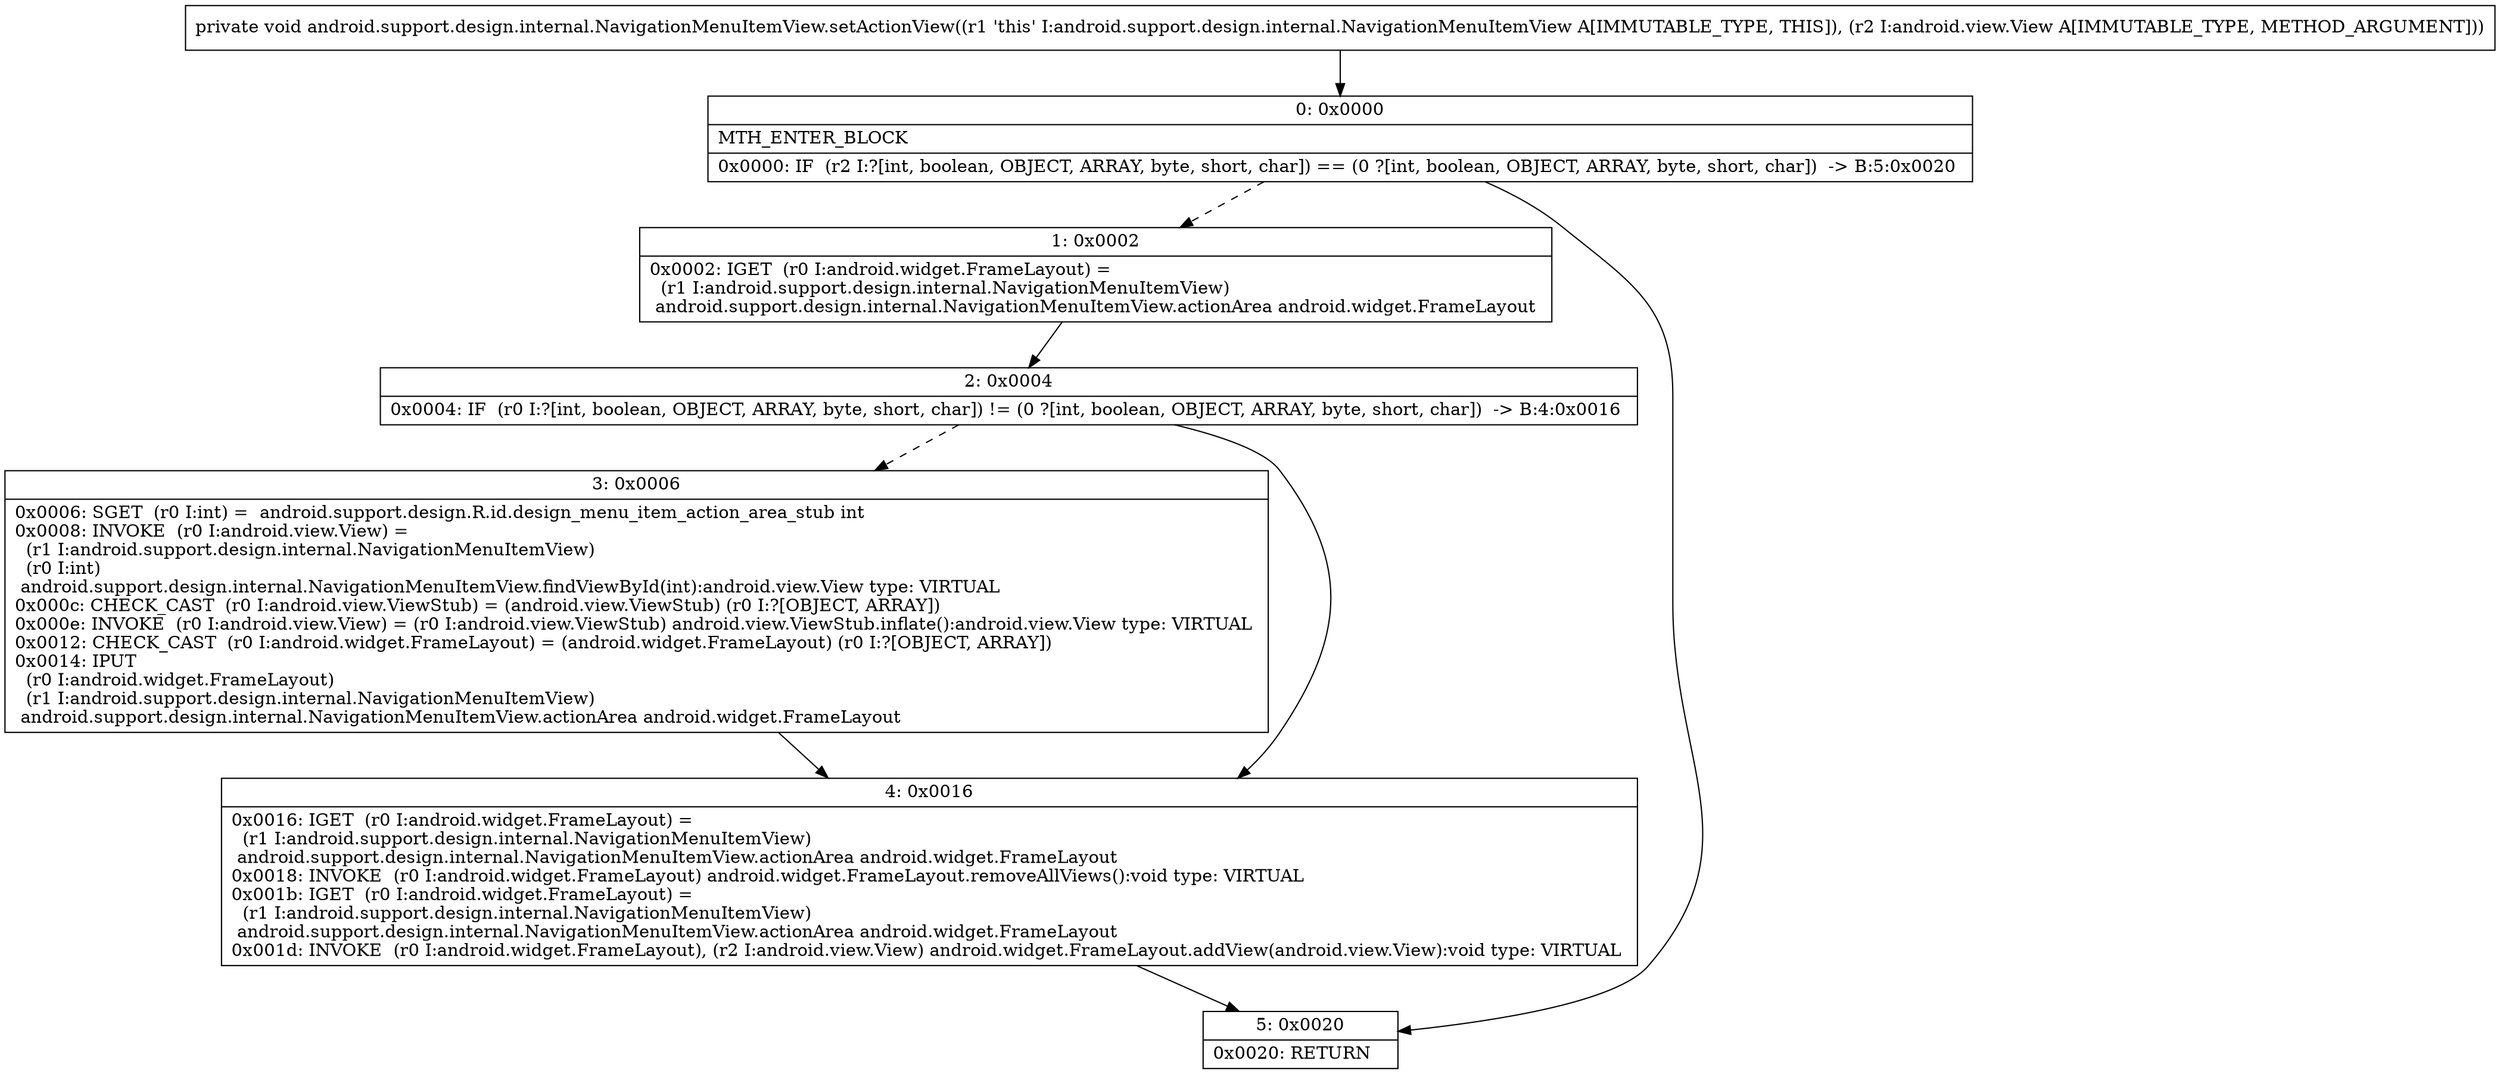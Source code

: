digraph "CFG forandroid.support.design.internal.NavigationMenuItemView.setActionView(Landroid\/view\/View;)V" {
Node_0 [shape=record,label="{0\:\ 0x0000|MTH_ENTER_BLOCK\l|0x0000: IF  (r2 I:?[int, boolean, OBJECT, ARRAY, byte, short, char]) == (0 ?[int, boolean, OBJECT, ARRAY, byte, short, char])  \-\> B:5:0x0020 \l}"];
Node_1 [shape=record,label="{1\:\ 0x0002|0x0002: IGET  (r0 I:android.widget.FrameLayout) = \l  (r1 I:android.support.design.internal.NavigationMenuItemView)\l android.support.design.internal.NavigationMenuItemView.actionArea android.widget.FrameLayout \l}"];
Node_2 [shape=record,label="{2\:\ 0x0004|0x0004: IF  (r0 I:?[int, boolean, OBJECT, ARRAY, byte, short, char]) != (0 ?[int, boolean, OBJECT, ARRAY, byte, short, char])  \-\> B:4:0x0016 \l}"];
Node_3 [shape=record,label="{3\:\ 0x0006|0x0006: SGET  (r0 I:int) =  android.support.design.R.id.design_menu_item_action_area_stub int \l0x0008: INVOKE  (r0 I:android.view.View) = \l  (r1 I:android.support.design.internal.NavigationMenuItemView)\l  (r0 I:int)\l android.support.design.internal.NavigationMenuItemView.findViewById(int):android.view.View type: VIRTUAL \l0x000c: CHECK_CAST  (r0 I:android.view.ViewStub) = (android.view.ViewStub) (r0 I:?[OBJECT, ARRAY]) \l0x000e: INVOKE  (r0 I:android.view.View) = (r0 I:android.view.ViewStub) android.view.ViewStub.inflate():android.view.View type: VIRTUAL \l0x0012: CHECK_CAST  (r0 I:android.widget.FrameLayout) = (android.widget.FrameLayout) (r0 I:?[OBJECT, ARRAY]) \l0x0014: IPUT  \l  (r0 I:android.widget.FrameLayout)\l  (r1 I:android.support.design.internal.NavigationMenuItemView)\l android.support.design.internal.NavigationMenuItemView.actionArea android.widget.FrameLayout \l}"];
Node_4 [shape=record,label="{4\:\ 0x0016|0x0016: IGET  (r0 I:android.widget.FrameLayout) = \l  (r1 I:android.support.design.internal.NavigationMenuItemView)\l android.support.design.internal.NavigationMenuItemView.actionArea android.widget.FrameLayout \l0x0018: INVOKE  (r0 I:android.widget.FrameLayout) android.widget.FrameLayout.removeAllViews():void type: VIRTUAL \l0x001b: IGET  (r0 I:android.widget.FrameLayout) = \l  (r1 I:android.support.design.internal.NavigationMenuItemView)\l android.support.design.internal.NavigationMenuItemView.actionArea android.widget.FrameLayout \l0x001d: INVOKE  (r0 I:android.widget.FrameLayout), (r2 I:android.view.View) android.widget.FrameLayout.addView(android.view.View):void type: VIRTUAL \l}"];
Node_5 [shape=record,label="{5\:\ 0x0020|0x0020: RETURN   \l}"];
MethodNode[shape=record,label="{private void android.support.design.internal.NavigationMenuItemView.setActionView((r1 'this' I:android.support.design.internal.NavigationMenuItemView A[IMMUTABLE_TYPE, THIS]), (r2 I:android.view.View A[IMMUTABLE_TYPE, METHOD_ARGUMENT])) }"];
MethodNode -> Node_0;
Node_0 -> Node_1[style=dashed];
Node_0 -> Node_5;
Node_1 -> Node_2;
Node_2 -> Node_3[style=dashed];
Node_2 -> Node_4;
Node_3 -> Node_4;
Node_4 -> Node_5;
}


